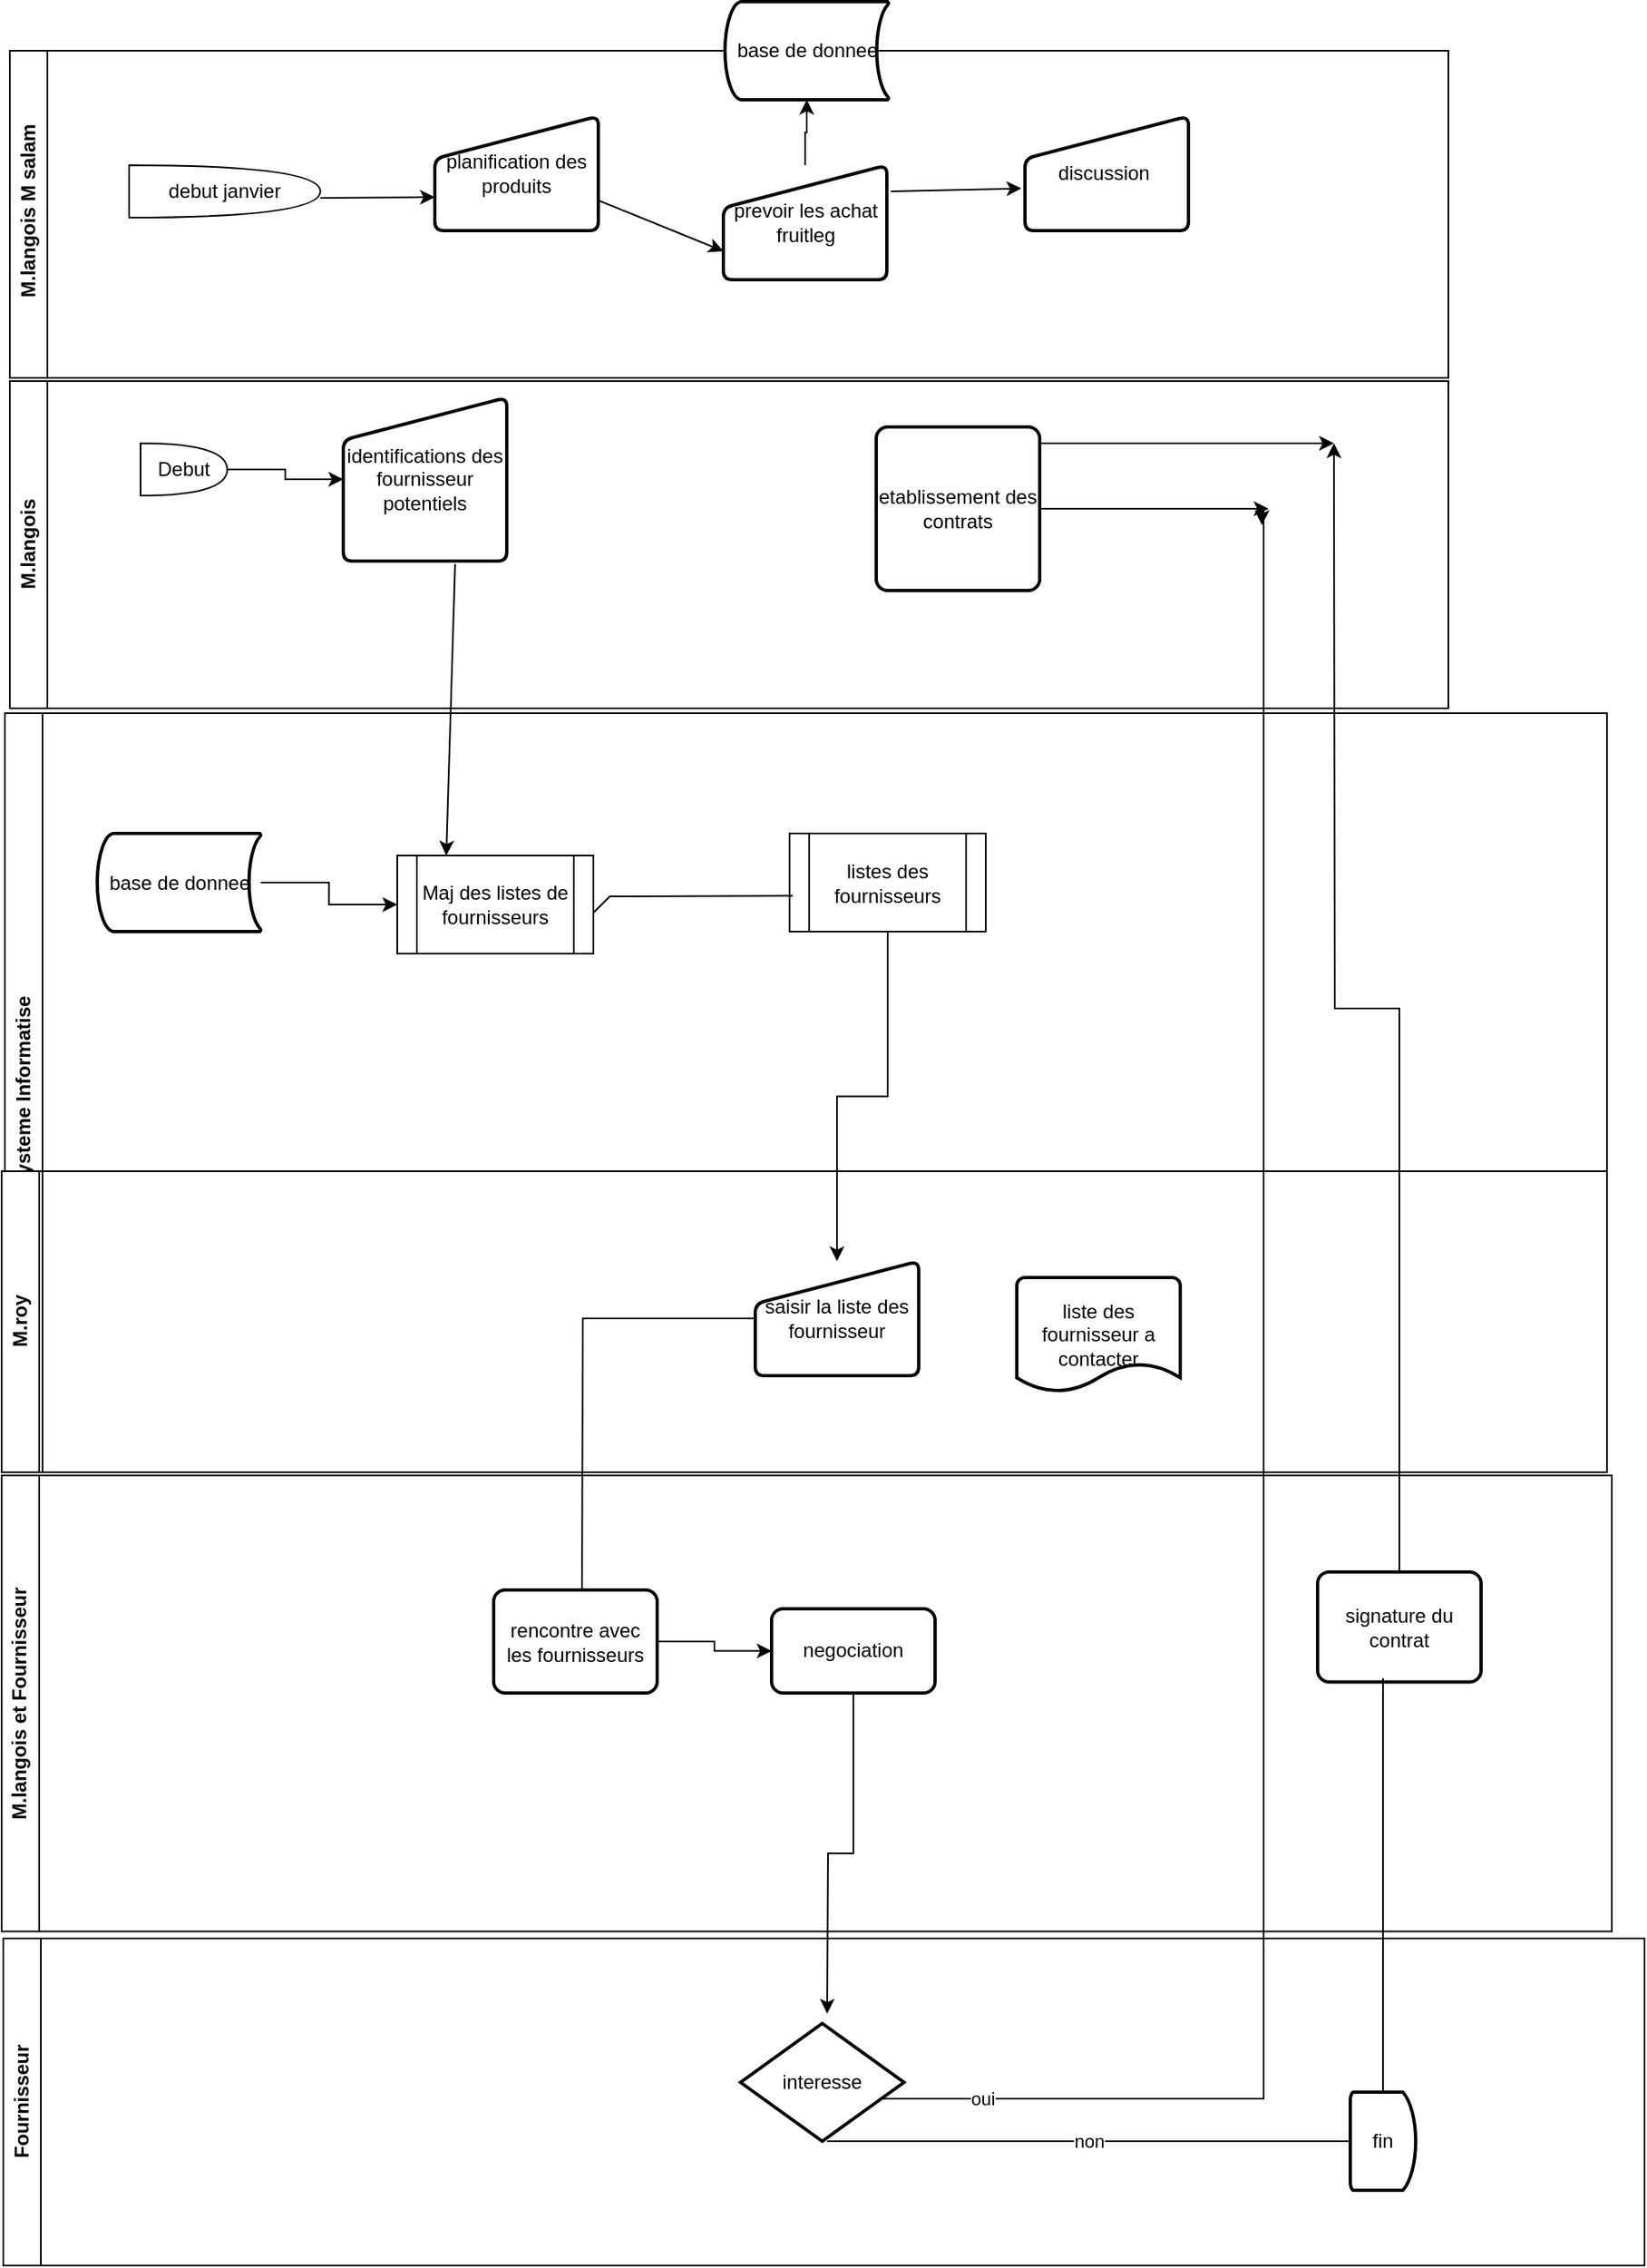 <mxfile version="24.7.17">
  <diagram name="Page-1" id="2ybIyuE9Y46IWIBupEeK">
    <mxGraphModel dx="2805" dy="673" grid="1" gridSize="10" guides="1" tooltips="1" connect="1" arrows="1" fold="1" page="1" pageScale="1" pageWidth="827" pageHeight="1169" math="0" shadow="0">
      <root>
        <mxCell id="0" />
        <mxCell id="1" parent="0" />
        <mxCell id="FazVAZ5ABCCWiLlo9Mo_-17" value="&amp;nbsp;M.langois M salam" style="swimlane;horizontal=0;whiteSpace=wrap;html=1;" vertex="1" parent="1">
          <mxGeometry x="-900" y="30" width="880" height="200" as="geometry" />
        </mxCell>
        <mxCell id="FazVAZ5ABCCWiLlo9Mo_-32" value="debut janvier" style="shape=or;whiteSpace=wrap;html=1;" vertex="1" parent="FazVAZ5ABCCWiLlo9Mo_-17">
          <mxGeometry x="73" y="70" width="117" height="32" as="geometry" />
        </mxCell>
        <mxCell id="FazVAZ5ABCCWiLlo9Mo_-33" value="planification des produits" style="html=1;strokeWidth=2;shape=manualInput;whiteSpace=wrap;rounded=1;size=26;arcSize=11;" vertex="1" parent="FazVAZ5ABCCWiLlo9Mo_-17">
          <mxGeometry x="260" y="40" width="100" height="70" as="geometry" />
        </mxCell>
        <mxCell id="FazVAZ5ABCCWiLlo9Mo_-34" value="prevoir les achat fruitleg" style="html=1;strokeWidth=2;shape=manualInput;whiteSpace=wrap;rounded=1;size=26;arcSize=11;" vertex="1" parent="FazVAZ5ABCCWiLlo9Mo_-17">
          <mxGeometry x="436.5" y="70" width="100" height="70" as="geometry" />
        </mxCell>
        <mxCell id="FazVAZ5ABCCWiLlo9Mo_-35" value="discussion&amp;nbsp;" style="html=1;strokeWidth=2;shape=manualInput;whiteSpace=wrap;rounded=1;size=26;arcSize=11;" vertex="1" parent="FazVAZ5ABCCWiLlo9Mo_-17">
          <mxGeometry x="621" y="40" width="100" height="70" as="geometry" />
        </mxCell>
        <mxCell id="FazVAZ5ABCCWiLlo9Mo_-69" value="" style="endArrow=classic;html=1;rounded=0;entryX=0;entryY=0.75;entryDx=0;entryDy=0;" edge="1" parent="FazVAZ5ABCCWiLlo9Mo_-17">
          <mxGeometry width="50" height="50" relative="1" as="geometry">
            <mxPoint x="190" y="90" as="sourcePoint" />
            <mxPoint x="260" y="89.5" as="targetPoint" />
          </mxGeometry>
        </mxCell>
        <mxCell id="FazVAZ5ABCCWiLlo9Mo_-70" value="" style="endArrow=classic;html=1;rounded=0;exitX=1;exitY=0.75;exitDx=0;exitDy=0;entryX=0;entryY=0.75;entryDx=0;entryDy=0;" edge="1" parent="FazVAZ5ABCCWiLlo9Mo_-17" target="FazVAZ5ABCCWiLlo9Mo_-34">
          <mxGeometry width="50" height="50" relative="1" as="geometry">
            <mxPoint x="360" y="91.5" as="sourcePoint" />
            <mxPoint x="430" y="100" as="targetPoint" />
          </mxGeometry>
        </mxCell>
        <mxCell id="FazVAZ5ABCCWiLlo9Mo_-71" value="" style="endArrow=classic;html=1;rounded=0;entryX=-0.022;entryY=0.631;entryDx=0;entryDy=0;entryPerimeter=0;" edge="1" parent="FazVAZ5ABCCWiLlo9Mo_-17" target="FazVAZ5ABCCWiLlo9Mo_-35">
          <mxGeometry width="50" height="50" relative="1" as="geometry">
            <mxPoint x="539" y="86" as="sourcePoint" />
            <mxPoint x="620" y="80" as="targetPoint" />
          </mxGeometry>
        </mxCell>
        <mxCell id="FazVAZ5ABCCWiLlo9Mo_-19" value="M.langois" style="swimlane;horizontal=0;whiteSpace=wrap;html=1;" vertex="1" parent="1">
          <mxGeometry x="-900" y="232" width="880" height="200" as="geometry" />
        </mxCell>
        <mxCell id="FazVAZ5ABCCWiLlo9Mo_-72" value="" style="edgeStyle=orthogonalEdgeStyle;rounded=0;orthogonalLoop=1;jettySize=auto;html=1;" edge="1" parent="FazVAZ5ABCCWiLlo9Mo_-19" source="FazVAZ5ABCCWiLlo9Mo_-26" target="FazVAZ5ABCCWiLlo9Mo_-28">
          <mxGeometry relative="1" as="geometry" />
        </mxCell>
        <mxCell id="FazVAZ5ABCCWiLlo9Mo_-26" value="Debut" style="shape=or;whiteSpace=wrap;html=1;" vertex="1" parent="FazVAZ5ABCCWiLlo9Mo_-19">
          <mxGeometry x="80" y="38" width="53" height="32" as="geometry" />
        </mxCell>
        <mxCell id="FazVAZ5ABCCWiLlo9Mo_-28" value="identifications des fournisseur potentiels" style="html=1;strokeWidth=2;shape=manualInput;whiteSpace=wrap;rounded=1;size=26;arcSize=11;" vertex="1" parent="FazVAZ5ABCCWiLlo9Mo_-19">
          <mxGeometry x="204" y="10" width="100" height="100" as="geometry" />
        </mxCell>
        <mxCell id="FazVAZ5ABCCWiLlo9Mo_-87" value="" style="edgeStyle=orthogonalEdgeStyle;rounded=0;orthogonalLoop=1;jettySize=auto;html=1;" edge="1" parent="FazVAZ5ABCCWiLlo9Mo_-19" source="FazVAZ5ABCCWiLlo9Mo_-40">
          <mxGeometry relative="1" as="geometry">
            <mxPoint x="770" y="78" as="targetPoint" />
          </mxGeometry>
        </mxCell>
        <mxCell id="FazVAZ5ABCCWiLlo9Mo_-40" value="etablissement des contrats" style="rounded=1;whiteSpace=wrap;html=1;absoluteArcSize=1;arcSize=14;strokeWidth=2;" vertex="1" parent="FazVAZ5ABCCWiLlo9Mo_-19">
          <mxGeometry x="530" y="28" width="100" height="100" as="geometry" />
        </mxCell>
        <mxCell id="FazVAZ5ABCCWiLlo9Mo_-96" value="" style="endArrow=classic;html=1;rounded=0;" edge="1" parent="FazVAZ5ABCCWiLlo9Mo_-19">
          <mxGeometry width="50" height="50" relative="1" as="geometry">
            <mxPoint x="630" y="38" as="sourcePoint" />
            <mxPoint x="810" y="38" as="targetPoint" />
          </mxGeometry>
        </mxCell>
        <mxCell id="FazVAZ5ABCCWiLlo9Mo_-20" value="Systeme Informatise" style="swimlane;horizontal=0;whiteSpace=wrap;html=1;" vertex="1" parent="1">
          <mxGeometry x="-903" y="435" width="980" height="464" as="geometry" />
        </mxCell>
        <mxCell id="FazVAZ5ABCCWiLlo9Mo_-107" value="" style="edgeStyle=orthogonalEdgeStyle;rounded=0;orthogonalLoop=1;jettySize=auto;html=1;" edge="1" parent="FazVAZ5ABCCWiLlo9Mo_-20" source="FazVAZ5ABCCWiLlo9Mo_-50" target="FazVAZ5ABCCWiLlo9Mo_-60">
          <mxGeometry relative="1" as="geometry" />
        </mxCell>
        <mxCell id="FazVAZ5ABCCWiLlo9Mo_-50" value="base de donnee" style="strokeWidth=2;html=1;shape=mxgraph.flowchart.stored_data;whiteSpace=wrap;" vertex="1" parent="FazVAZ5ABCCWiLlo9Mo_-20">
          <mxGeometry x="56.5" y="73.5" width="100" height="60" as="geometry" />
        </mxCell>
        <mxCell id="FazVAZ5ABCCWiLlo9Mo_-60" value="Maj des listes de fournisseurs" style="shape=process;whiteSpace=wrap;html=1;backgroundOutline=1;" vertex="1" parent="FazVAZ5ABCCWiLlo9Mo_-20">
          <mxGeometry x="240" y="87" width="120" height="60" as="geometry" />
        </mxCell>
        <mxCell id="FazVAZ5ABCCWiLlo9Mo_-77" value="" style="edgeStyle=orthogonalEdgeStyle;rounded=0;orthogonalLoop=1;jettySize=auto;html=1;entryX=0.5;entryY=0;entryDx=0;entryDy=0;" edge="1" parent="FazVAZ5ABCCWiLlo9Mo_-20" source="FazVAZ5ABCCWiLlo9Mo_-61" target="FazVAZ5ABCCWiLlo9Mo_-41">
          <mxGeometry relative="1" as="geometry">
            <mxPoint x="506" y="257" as="targetPoint" />
          </mxGeometry>
        </mxCell>
        <mxCell id="FazVAZ5ABCCWiLlo9Mo_-61" value="listes des fournisseurs" style="shape=process;whiteSpace=wrap;html=1;backgroundOutline=1;" vertex="1" parent="FazVAZ5ABCCWiLlo9Mo_-20">
          <mxGeometry x="480" y="73.5" width="120" height="60" as="geometry" />
        </mxCell>
        <mxCell id="FazVAZ5ABCCWiLlo9Mo_-76" value="" style="endArrow=none;html=1;rounded=0;entryX=0.017;entryY=0.635;entryDx=0;entryDy=0;entryPerimeter=0;" edge="1" parent="FazVAZ5ABCCWiLlo9Mo_-20" target="FazVAZ5ABCCWiLlo9Mo_-61">
          <mxGeometry width="50" height="50" relative="1" as="geometry">
            <mxPoint x="360" y="122" as="sourcePoint" />
            <mxPoint x="440" y="112" as="targetPoint" />
            <Array as="points">
              <mxPoint x="370" y="112" />
            </Array>
          </mxGeometry>
        </mxCell>
        <mxCell id="FazVAZ5ABCCWiLlo9Mo_-21" value="M.roy" style="swimlane;horizontal=0;whiteSpace=wrap;html=1;" vertex="1" parent="FazVAZ5ABCCWiLlo9Mo_-20">
          <mxGeometry x="-2" y="280" width="982" height="184" as="geometry" />
        </mxCell>
        <mxCell id="FazVAZ5ABCCWiLlo9Mo_-79" value="" style="edgeStyle=orthogonalEdgeStyle;rounded=0;orthogonalLoop=1;jettySize=auto;html=1;" edge="1" parent="FazVAZ5ABCCWiLlo9Mo_-21" source="FazVAZ5ABCCWiLlo9Mo_-41">
          <mxGeometry relative="1" as="geometry">
            <mxPoint x="355" y="271" as="targetPoint" />
          </mxGeometry>
        </mxCell>
        <mxCell id="FazVAZ5ABCCWiLlo9Mo_-41" value="saisir la liste des fournisseur" style="html=1;strokeWidth=2;shape=manualInput;whiteSpace=wrap;rounded=1;size=26;arcSize=11;" vertex="1" parent="FazVAZ5ABCCWiLlo9Mo_-21">
          <mxGeometry x="461" y="55" width="100" height="70" as="geometry" />
        </mxCell>
        <mxCell id="FazVAZ5ABCCWiLlo9Mo_-42" value="liste des fournisseur a contacter" style="strokeWidth=2;html=1;shape=mxgraph.flowchart.document2;whiteSpace=wrap;size=0.25;" vertex="1" parent="FazVAZ5ABCCWiLlo9Mo_-21">
          <mxGeometry x="621" y="65" width="100" height="70" as="geometry" />
        </mxCell>
        <mxCell id="FazVAZ5ABCCWiLlo9Mo_-22" value="M.langois et Fournisseur" style="swimlane;horizontal=0;whiteSpace=wrap;html=1;" vertex="1" parent="1">
          <mxGeometry x="-905" y="901" width="985" height="278.75" as="geometry" />
        </mxCell>
        <mxCell id="FazVAZ5ABCCWiLlo9Mo_-81" value="" style="edgeStyle=orthogonalEdgeStyle;rounded=0;orthogonalLoop=1;jettySize=auto;html=1;" edge="1" parent="FazVAZ5ABCCWiLlo9Mo_-22" source="FazVAZ5ABCCWiLlo9Mo_-43" target="FazVAZ5ABCCWiLlo9Mo_-45">
          <mxGeometry relative="1" as="geometry" />
        </mxCell>
        <mxCell id="FazVAZ5ABCCWiLlo9Mo_-43" value="rencontre avec les fournisseurs" style="rounded=1;whiteSpace=wrap;html=1;absoluteArcSize=1;arcSize=14;strokeWidth=2;" vertex="1" parent="FazVAZ5ABCCWiLlo9Mo_-22">
          <mxGeometry x="301" y="70" width="100" height="63" as="geometry" />
        </mxCell>
        <mxCell id="FazVAZ5ABCCWiLlo9Mo_-83" value="" style="edgeStyle=orthogonalEdgeStyle;rounded=0;orthogonalLoop=1;jettySize=auto;html=1;" edge="1" parent="FazVAZ5ABCCWiLlo9Mo_-22" source="FazVAZ5ABCCWiLlo9Mo_-45">
          <mxGeometry relative="1" as="geometry">
            <mxPoint x="505" y="329" as="targetPoint" />
          </mxGeometry>
        </mxCell>
        <mxCell id="FazVAZ5ABCCWiLlo9Mo_-45" value="negociation" style="rounded=1;whiteSpace=wrap;html=1;absoluteArcSize=1;arcSize=14;strokeWidth=2;" vertex="1" parent="FazVAZ5ABCCWiLlo9Mo_-22">
          <mxGeometry x="471" y="81.5" width="100" height="51.5" as="geometry" />
        </mxCell>
        <mxCell id="FazVAZ5ABCCWiLlo9Mo_-89" value="" style="edgeStyle=orthogonalEdgeStyle;rounded=0;orthogonalLoop=1;jettySize=auto;html=1;" edge="1" parent="FazVAZ5ABCCWiLlo9Mo_-22" source="FazVAZ5ABCCWiLlo9Mo_-49">
          <mxGeometry relative="1" as="geometry">
            <mxPoint x="815" y="-631" as="targetPoint" />
          </mxGeometry>
        </mxCell>
        <mxCell id="FazVAZ5ABCCWiLlo9Mo_-49" value="signature du contrat" style="rounded=1;whiteSpace=wrap;html=1;absoluteArcSize=1;arcSize=14;strokeWidth=2;" vertex="1" parent="FazVAZ5ABCCWiLlo9Mo_-22">
          <mxGeometry x="805" y="59" width="100" height="67.25" as="geometry" />
        </mxCell>
        <mxCell id="FazVAZ5ABCCWiLlo9Mo_-85" value="oui" style="edgeStyle=orthogonalEdgeStyle;rounded=0;orthogonalLoop=1;jettySize=auto;html=1;exitX=1;exitY=0.5;exitDx=0;exitDy=0;exitPerimeter=0;" edge="1" parent="FazVAZ5ABCCWiLlo9Mo_-22">
          <mxGeometry x="-0.879" relative="1" as="geometry">
            <mxPoint x="525" y="381.0" as="sourcePoint" />
            <mxPoint x="771" y="-581" as="targetPoint" />
            <Array as="points">
              <mxPoint x="772" y="381" />
              <mxPoint x="772" y="-591" />
            </Array>
            <mxPoint as="offset" />
          </mxGeometry>
        </mxCell>
        <mxCell id="FazVAZ5ABCCWiLlo9Mo_-97" value="" style="endArrow=none;html=1;rounded=0;" edge="1" parent="FazVAZ5ABCCWiLlo9Mo_-22">
          <mxGeometry width="50" height="50" relative="1" as="geometry">
            <mxPoint x="845" y="379" as="sourcePoint" />
            <mxPoint x="845" y="129" as="targetPoint" />
            <Array as="points">
              <mxPoint x="845" y="259" />
              <mxPoint x="845" y="124" />
            </Array>
          </mxGeometry>
        </mxCell>
        <mxCell id="FazVAZ5ABCCWiLlo9Mo_-23" value="Fournisseur" style="swimlane;horizontal=0;whiteSpace=wrap;html=1;" vertex="1" parent="1">
          <mxGeometry x="-904" y="1184" width="1004" height="200" as="geometry" />
        </mxCell>
        <mxCell id="FazVAZ5ABCCWiLlo9Mo_-48" value="interesse" style="strokeWidth=2;html=1;shape=mxgraph.flowchart.decision;whiteSpace=wrap;" vertex="1" parent="FazVAZ5ABCCWiLlo9Mo_-23">
          <mxGeometry x="451" y="52" width="100" height="72" as="geometry" />
        </mxCell>
        <mxCell id="FazVAZ5ABCCWiLlo9Mo_-98" value="non" style="endArrow=none;html=1;rounded=0;" edge="1" parent="FazVAZ5ABCCWiLlo9Mo_-23" target="FazVAZ5ABCCWiLlo9Mo_-103">
          <mxGeometry width="50" height="50" relative="1" as="geometry">
            <mxPoint x="504" y="124" as="sourcePoint" />
            <mxPoint x="814" y="124" as="targetPoint" />
          </mxGeometry>
        </mxCell>
        <mxCell id="FazVAZ5ABCCWiLlo9Mo_-75" value="" style="endArrow=classic;html=1;rounded=0;entryX=0.25;entryY=0;entryDx=0;entryDy=0;exitX=0.684;exitY=1.018;exitDx=0;exitDy=0;exitPerimeter=0;" edge="1" parent="1" source="FazVAZ5ABCCWiLlo9Mo_-28" target="FazVAZ5ABCCWiLlo9Mo_-60">
          <mxGeometry width="50" height="50" relative="1" as="geometry">
            <mxPoint x="-631" y="340" as="sourcePoint" />
            <mxPoint x="-628" y="513" as="targetPoint" />
          </mxGeometry>
        </mxCell>
        <mxCell id="FazVAZ5ABCCWiLlo9Mo_-103" value="fin" style="strokeWidth=2;html=1;shape=mxgraph.flowchart.delay;whiteSpace=wrap;" vertex="1" parent="1">
          <mxGeometry x="-80" y="1278" width="40" height="60" as="geometry" />
        </mxCell>
        <mxCell id="FazVAZ5ABCCWiLlo9Mo_-105" value="base de donnee" style="strokeWidth=2;html=1;shape=mxgraph.flowchart.stored_data;whiteSpace=wrap;" vertex="1" parent="1">
          <mxGeometry x="-462.5" width="100" height="60" as="geometry" />
        </mxCell>
        <mxCell id="FazVAZ5ABCCWiLlo9Mo_-106" style="edgeStyle=orthogonalEdgeStyle;rounded=0;orthogonalLoop=1;jettySize=auto;html=1;entryX=0.5;entryY=1;entryDx=0;entryDy=0;entryPerimeter=0;" edge="1" parent="1" source="FazVAZ5ABCCWiLlo9Mo_-34" target="FazVAZ5ABCCWiLlo9Mo_-105">
          <mxGeometry relative="1" as="geometry" />
        </mxCell>
      </root>
    </mxGraphModel>
  </diagram>
</mxfile>
